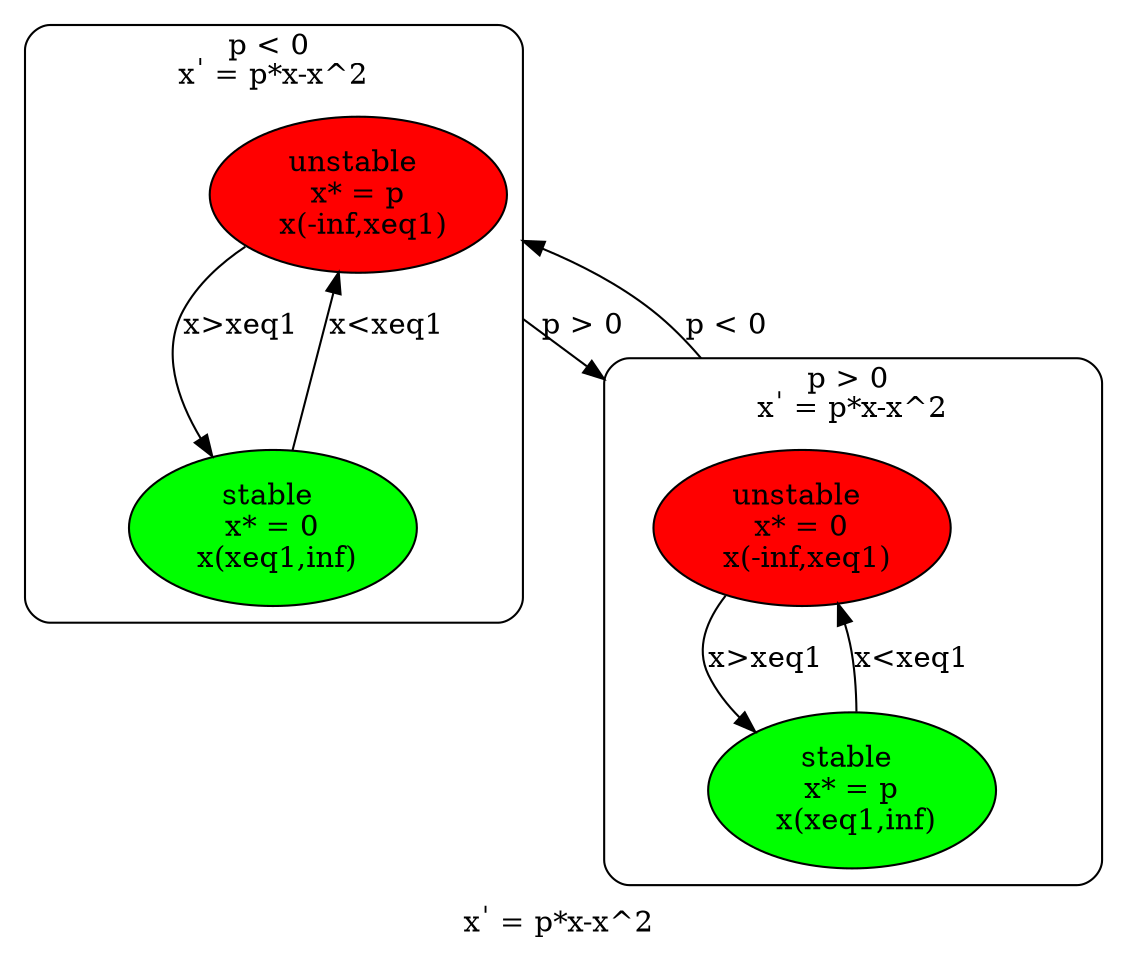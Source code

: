 digraph {
compound=true;
graph[style="rounded"]
nodesep=0.75
label=<x<SUP>'</SUP> = p*x-x^2 <br/>> 
subgraph cluster1 {
label=<p &lt; 0 <br/>x<SUP>'</SUP> = p*x-x^2> 
node [style=filled] 
"eq11" [fillcolor=red label="unstable 
 x* = p 
 x(-inf,xeq1)" ]; 
"eq12" [fillcolor=green label="stable 
 x* = 0 
 x(xeq1,inf)" ]; 
}
subgraph cluster2 {
label=<p &gt; 0 <br/>x<SUP>'</SUP> = p*x-x^2> 
node [style=filled] 
"eq21" [fillcolor=red label="unstable 
 x* = 0 
 x(-inf,xeq1)" ]; 
"eq22" [fillcolor=green label="stable 
 x* = p 
 x(xeq1,inf)" ]; 
}
"eq12" -> "eq11"[label="x<xeq1"] 
"eq11" -> "eq12"[label="x>xeq1"] 
"eq22" -> "eq21"[label="x<xeq1"] 
"eq21" -> "eq22"[label="x>xeq1"] 
"eq11" -> "eq21"[ltail=cluster1,lhead=cluster2,label="p > 0"]; 
"eq21" -> "eq11"[ltail=cluster2,lhead=cluster1,label="p < 0"]; 
}
